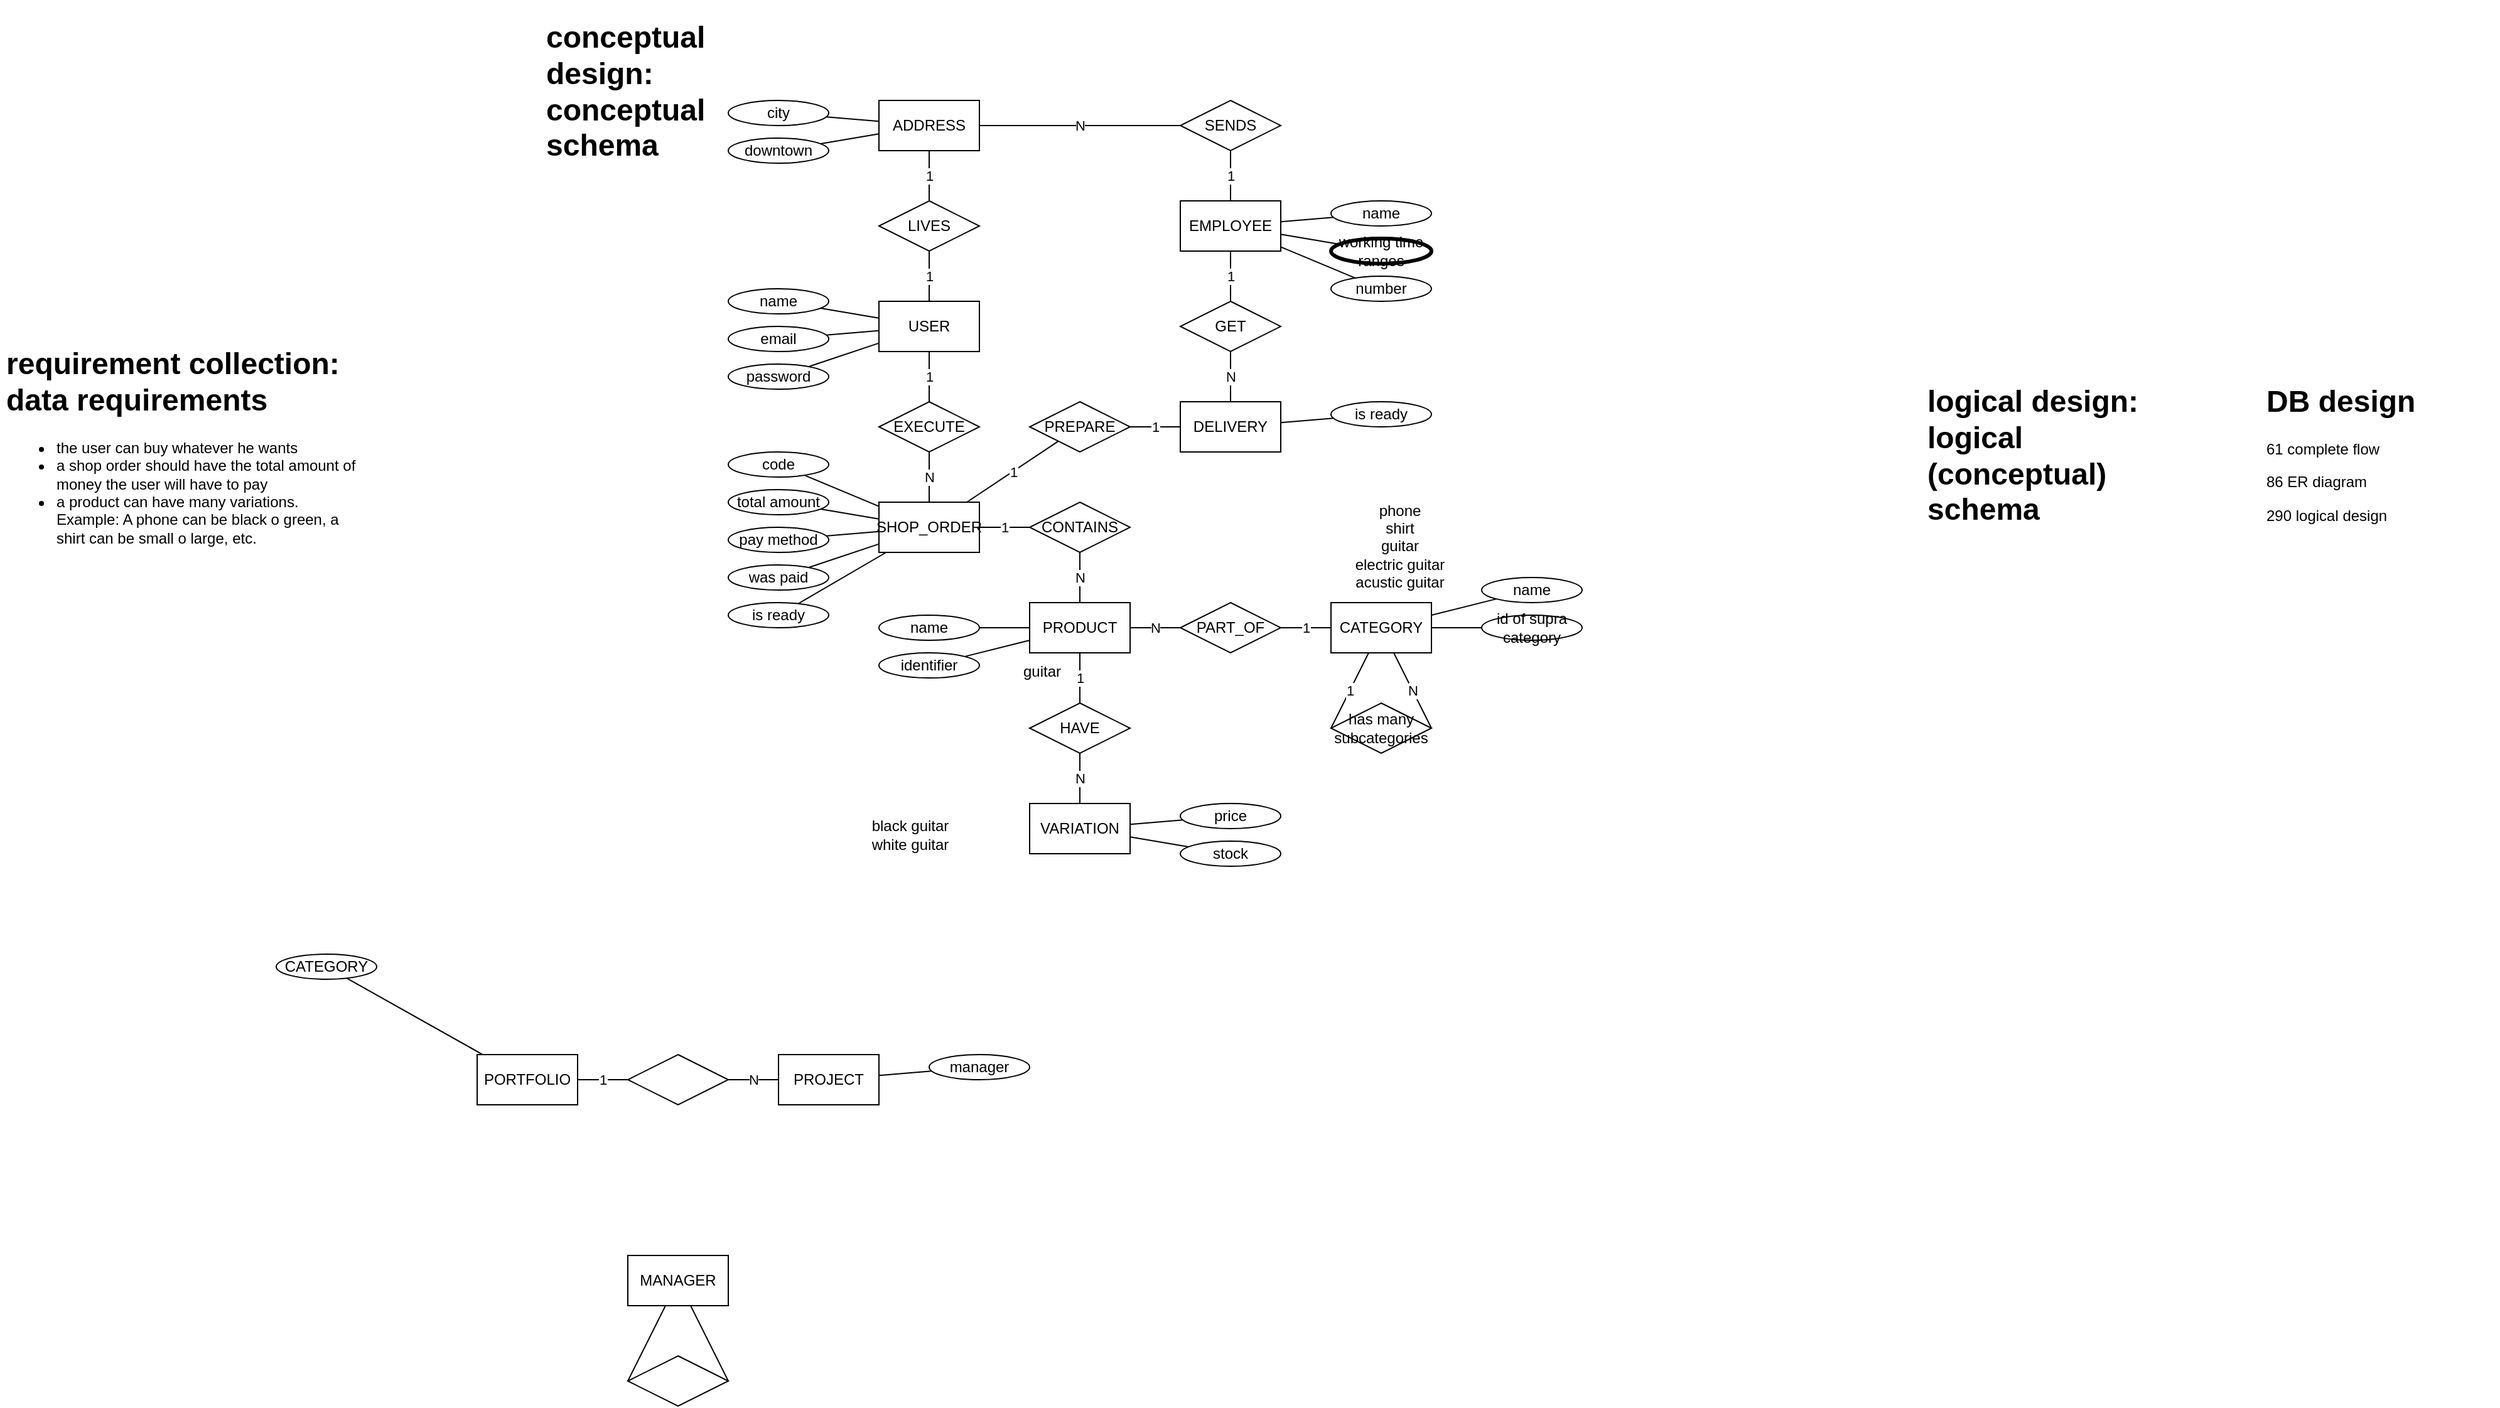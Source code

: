 <mxfile version="21.6.8" type="github">
  <diagram name="Página-1" id="JWLegUShalc6kZQy0lzp">
    <mxGraphModel dx="2048" dy="613" grid="1" gridSize="10" guides="1" tooltips="1" connect="1" arrows="1" fold="1" page="1" pageScale="1" pageWidth="827" pageHeight="1169" math="0" shadow="0">
      <root>
        <mxCell id="0" />
        <mxCell id="1" parent="0" />
        <mxCell id="gmeZCnRy89goh0qp2zQo-31" value="N" style="rounded=0;orthogonalLoop=1;jettySize=auto;html=1;startArrow=none;startFill=0;endArrow=none;endFill=0;" parent="1" source="gmeZCnRy89goh0qp2zQo-30" target="gmeZCnRy89goh0qp2zQo-18" edge="1">
          <mxGeometry relative="1" as="geometry" />
        </mxCell>
        <mxCell id="gmeZCnRy89goh0qp2zQo-2" value="USER" style="rounded=0;whiteSpace=wrap;html=1;" parent="1" vertex="1">
          <mxGeometry x="160" y="480" width="80" height="40" as="geometry" />
        </mxCell>
        <mxCell id="gmeZCnRy89goh0qp2zQo-7" value="&lt;h1&gt;DB design&lt;/h1&gt;&lt;p&gt;61 complete flow&lt;/p&gt;&lt;p&gt;86 ER diagram&lt;/p&gt;&lt;p&gt;290 logical design&lt;/p&gt;" style="text;html=1;strokeColor=none;fillColor=none;spacing=5;spacingTop=-20;whiteSpace=wrap;overflow=hidden;rounded=0;" parent="1" vertex="1">
          <mxGeometry x="1260" y="540" width="190" height="120" as="geometry" />
        </mxCell>
        <mxCell id="gmeZCnRy89goh0qp2zQo-8" value="&lt;h1&gt;conceptual design: conceptual schema&lt;/h1&gt;&lt;p&gt;Lorem ipsum dolor sit amet, consectetur adipisicing elit, sed do eiusmod tempor incididunt ut labore et dolore magna aliqua.&lt;/p&gt;" style="text;html=1;strokeColor=none;fillColor=none;spacing=5;spacingTop=-20;whiteSpace=wrap;overflow=hidden;rounded=0;" parent="1" vertex="1">
          <mxGeometry x="-110" y="250" width="190" height="120" as="geometry" />
        </mxCell>
        <mxCell id="gmeZCnRy89goh0qp2zQo-9" value="&lt;h1&gt;requirement collection: data requirements&lt;/h1&gt;&lt;ul&gt;&lt;li&gt;&lt;span style=&quot;background-color: initial;&quot;&gt;the user can buy whatever he wants&lt;/span&gt;&lt;/li&gt;&lt;li&gt;&lt;span style=&quot;background-color: initial;&quot;&gt;a shop order should have the total amount of money the user will have to pay&lt;/span&gt;&lt;/li&gt;&lt;li&gt;&lt;span style=&quot;background-color: initial;&quot;&gt;a product can have many variations. Example: A phone can be black o green, a shirt can be small o large, etc.&lt;/span&gt;&lt;/li&gt;&lt;/ul&gt;" style="text;html=1;strokeColor=none;fillColor=none;spacing=5;spacingTop=-20;whiteSpace=wrap;overflow=hidden;rounded=0;" parent="1" vertex="1">
          <mxGeometry x="-540" y="510" width="290" height="200" as="geometry" />
        </mxCell>
        <mxCell id="gmeZCnRy89goh0qp2zQo-11" value="&lt;h1&gt;logical design: logical (conceptual) schema&lt;/h1&gt;&lt;p&gt;Lorem ipsum dolor sit amet, consectetur adipisicing elit, sed do eiusmod tempor incididunt ut labore et dolore magna aliqua.&lt;/p&gt;" style="text;html=1;strokeColor=none;fillColor=none;spacing=5;spacingTop=-20;whiteSpace=wrap;overflow=hidden;rounded=0;" parent="1" vertex="1">
          <mxGeometry x="990" y="540" width="190" height="120" as="geometry" />
        </mxCell>
        <mxCell id="gmeZCnRy89goh0qp2zQo-15" style="rounded=0;orthogonalLoop=1;jettySize=auto;html=1;endArrow=none;endFill=0;" parent="1" source="gmeZCnRy89goh0qp2zQo-14" target="gmeZCnRy89goh0qp2zQo-2" edge="1">
          <mxGeometry relative="1" as="geometry" />
        </mxCell>
        <mxCell id="gmeZCnRy89goh0qp2zQo-14" value="name" style="ellipse;whiteSpace=wrap;html=1;" parent="1" vertex="1">
          <mxGeometry x="40" y="470" width="80" height="20" as="geometry" />
        </mxCell>
        <mxCell id="gmeZCnRy89goh0qp2zQo-24" style="rounded=0;orthogonalLoop=1;jettySize=auto;html=1;endArrow=none;endFill=0;" parent="1" source="gmeZCnRy89goh0qp2zQo-16" target="gmeZCnRy89goh0qp2zQo-2" edge="1">
          <mxGeometry relative="1" as="geometry" />
        </mxCell>
        <mxCell id="gmeZCnRy89goh0qp2zQo-16" value="email" style="ellipse;whiteSpace=wrap;html=1;" parent="1" vertex="1">
          <mxGeometry x="40" y="500" width="80" height="20" as="geometry" />
        </mxCell>
        <mxCell id="gmeZCnRy89goh0qp2zQo-21" value="1" style="rounded=0;orthogonalLoop=1;jettySize=auto;html=1;endArrow=none;endFill=0;" parent="1" source="gmeZCnRy89goh0qp2zQo-18" target="gmeZCnRy89goh0qp2zQo-19" edge="1">
          <mxGeometry relative="1" as="geometry" />
        </mxCell>
        <mxCell id="u9vqp3SSJvQ1Rymgl-xH-68" value="1" style="rounded=0;orthogonalLoop=1;jettySize=auto;html=1;endArrow=none;endFill=0;" edge="1" parent="1" source="gmeZCnRy89goh0qp2zQo-18" target="u9vqp3SSJvQ1Rymgl-xH-67">
          <mxGeometry relative="1" as="geometry" />
        </mxCell>
        <mxCell id="gmeZCnRy89goh0qp2zQo-18" value="SHOP_ORDER" style="rounded=0;whiteSpace=wrap;html=1;" parent="1" vertex="1">
          <mxGeometry x="160" y="640" width="80" height="40" as="geometry" />
        </mxCell>
        <mxCell id="gmeZCnRy89goh0qp2zQo-22" value="N" style="rounded=0;orthogonalLoop=1;jettySize=auto;html=1;endArrow=none;endFill=0;" parent="1" source="gmeZCnRy89goh0qp2zQo-19" target="gmeZCnRy89goh0qp2zQo-26" edge="1">
          <mxGeometry relative="1" as="geometry" />
        </mxCell>
        <mxCell id="gmeZCnRy89goh0qp2zQo-19" value="CONTAINS" style="rhombus;whiteSpace=wrap;html=1;" parent="1" vertex="1">
          <mxGeometry x="280" y="640" width="80" height="40" as="geometry" />
        </mxCell>
        <mxCell id="gmeZCnRy89goh0qp2zQo-25" value="N" style="rounded=0;orthogonalLoop=1;jettySize=auto;html=1;endArrow=none;endFill=0;" parent="1" source="gmeZCnRy89goh0qp2zQo-26" target="gmeZCnRy89goh0qp2zQo-28" edge="1">
          <mxGeometry relative="1" as="geometry" />
        </mxCell>
        <mxCell id="u9vqp3SSJvQ1Rymgl-xH-17" value="N" style="rounded=0;orthogonalLoop=1;jettySize=auto;html=1;endArrow=none;endFill=0;" edge="1" parent="1" source="u9vqp3SSJvQ1Rymgl-xH-18" target="u9vqp3SSJvQ1Rymgl-xH-16">
          <mxGeometry relative="1" as="geometry" />
        </mxCell>
        <mxCell id="gmeZCnRy89goh0qp2zQo-26" value="PRODUCT" style="rounded=0;whiteSpace=wrap;html=1;" parent="1" vertex="1">
          <mxGeometry x="280" y="720" width="80" height="40" as="geometry" />
        </mxCell>
        <mxCell id="gmeZCnRy89goh0qp2zQo-27" value="1" style="rounded=0;orthogonalLoop=1;jettySize=auto;html=1;endArrow=none;endFill=0;" parent="1" source="gmeZCnRy89goh0qp2zQo-28" target="gmeZCnRy89goh0qp2zQo-29" edge="1">
          <mxGeometry relative="1" as="geometry" />
        </mxCell>
        <mxCell id="gmeZCnRy89goh0qp2zQo-28" value="PART_OF" style="rhombus;whiteSpace=wrap;html=1;" parent="1" vertex="1">
          <mxGeometry x="400" y="720" width="80" height="40" as="geometry" />
        </mxCell>
        <mxCell id="gmeZCnRy89goh0qp2zQo-29" value="CATEGORY" style="rounded=0;whiteSpace=wrap;html=1;" parent="1" vertex="1">
          <mxGeometry x="520" y="720" width="80" height="40" as="geometry" />
        </mxCell>
        <mxCell id="gmeZCnRy89goh0qp2zQo-32" value="1" style="rounded=0;orthogonalLoop=1;jettySize=auto;html=1;startArrow=none;startFill=0;endArrow=none;endFill=0;" parent="1" source="gmeZCnRy89goh0qp2zQo-2" target="gmeZCnRy89goh0qp2zQo-30" edge="1">
          <mxGeometry relative="1" as="geometry">
            <mxPoint x="132" y="520" as="sourcePoint" />
            <mxPoint x="208" y="650" as="targetPoint" />
          </mxGeometry>
        </mxCell>
        <mxCell id="gmeZCnRy89goh0qp2zQo-30" value="EXECUTE" style="rhombus;whiteSpace=wrap;html=1;" parent="1" vertex="1">
          <mxGeometry x="160" y="560" width="80" height="40" as="geometry" />
        </mxCell>
        <mxCell id="u9vqp3SSJvQ1Rymgl-xH-2" value="1" style="rounded=0;orthogonalLoop=1;jettySize=auto;html=1;endArrow=none;endFill=0;exitX=0;exitY=0.5;exitDx=0;exitDy=0;" edge="1" parent="1" source="u9vqp3SSJvQ1Rymgl-xH-1" target="gmeZCnRy89goh0qp2zQo-29">
          <mxGeometry relative="1" as="geometry" />
        </mxCell>
        <mxCell id="u9vqp3SSJvQ1Rymgl-xH-3" value="N" style="rounded=0;orthogonalLoop=1;jettySize=auto;html=1;endArrow=none;endFill=0;exitX=1;exitY=0.5;exitDx=0;exitDy=0;" edge="1" parent="1" source="u9vqp3SSJvQ1Rymgl-xH-1" target="gmeZCnRy89goh0qp2zQo-29">
          <mxGeometry relative="1" as="geometry" />
        </mxCell>
        <mxCell id="u9vqp3SSJvQ1Rymgl-xH-1" value="has many subcategories" style="rhombus;whiteSpace=wrap;html=1;" vertex="1" parent="1">
          <mxGeometry x="520" y="800" width="80" height="40" as="geometry" />
        </mxCell>
        <mxCell id="u9vqp3SSJvQ1Rymgl-xH-4" value="code" style="ellipse;whiteSpace=wrap;html=1;" vertex="1" parent="1">
          <mxGeometry x="40" y="600" width="80" height="20" as="geometry" />
        </mxCell>
        <mxCell id="u9vqp3SSJvQ1Rymgl-xH-5" style="rounded=0;orthogonalLoop=1;jettySize=auto;html=1;endArrow=none;endFill=0;" edge="1" parent="1" source="u9vqp3SSJvQ1Rymgl-xH-4" target="gmeZCnRy89goh0qp2zQo-18">
          <mxGeometry relative="1" as="geometry">
            <mxPoint x="44" y="539" as="sourcePoint" />
            <mxPoint x="90" y="523" as="targetPoint" />
          </mxGeometry>
        </mxCell>
        <mxCell id="u9vqp3SSJvQ1Rymgl-xH-6" value="name" style="ellipse;whiteSpace=wrap;html=1;" vertex="1" parent="1">
          <mxGeometry x="160" y="730" width="80" height="20" as="geometry" />
        </mxCell>
        <mxCell id="u9vqp3SSJvQ1Rymgl-xH-7" style="rounded=0;orthogonalLoop=1;jettySize=auto;html=1;endArrow=none;endFill=0;" edge="1" parent="1" source="u9vqp3SSJvQ1Rymgl-xH-6" target="gmeZCnRy89goh0qp2zQo-26">
          <mxGeometry relative="1" as="geometry">
            <mxPoint x="78" y="694" as="sourcePoint" />
            <mxPoint x="170" y="677" as="targetPoint" />
          </mxGeometry>
        </mxCell>
        <mxCell id="u9vqp3SSJvQ1Rymgl-xH-11" style="rounded=0;orthogonalLoop=1;jettySize=auto;html=1;endArrow=none;endFill=0;" edge="1" parent="1" source="u9vqp3SSJvQ1Rymgl-xH-12" target="gmeZCnRy89goh0qp2zQo-18">
          <mxGeometry relative="1" as="geometry">
            <mxPoint x="170" y="667" as="targetPoint" />
          </mxGeometry>
        </mxCell>
        <mxCell id="u9vqp3SSJvQ1Rymgl-xH-12" value="total amount" style="ellipse;whiteSpace=wrap;html=1;" vertex="1" parent="1">
          <mxGeometry x="40" y="630" width="80" height="20" as="geometry" />
        </mxCell>
        <mxCell id="u9vqp3SSJvQ1Rymgl-xH-13" style="rounded=0;orthogonalLoop=1;jettySize=auto;html=1;endArrow=none;endFill=0;" edge="1" parent="1" source="u9vqp3SSJvQ1Rymgl-xH-14" target="gmeZCnRy89goh0qp2zQo-18">
          <mxGeometry relative="1" as="geometry">
            <mxPoint x="170" y="707" as="targetPoint" />
          </mxGeometry>
        </mxCell>
        <mxCell id="u9vqp3SSJvQ1Rymgl-xH-14" value="pay method" style="ellipse;whiteSpace=wrap;html=1;" vertex="1" parent="1">
          <mxGeometry x="40" y="660" width="80" height="20" as="geometry" />
        </mxCell>
        <mxCell id="u9vqp3SSJvQ1Rymgl-xH-16" value="VARIATION" style="rounded=0;whiteSpace=wrap;html=1;" vertex="1" parent="1">
          <mxGeometry x="280" y="880" width="80" height="40" as="geometry" />
        </mxCell>
        <mxCell id="u9vqp3SSJvQ1Rymgl-xH-19" value="1" style="rounded=0;orthogonalLoop=1;jettySize=auto;html=1;endArrow=none;endFill=0;" edge="1" parent="1" source="gmeZCnRy89goh0qp2zQo-26" target="u9vqp3SSJvQ1Rymgl-xH-18">
          <mxGeometry relative="1" as="geometry">
            <mxPoint x="330" y="760" as="sourcePoint" />
            <mxPoint x="390" y="880" as="targetPoint" />
          </mxGeometry>
        </mxCell>
        <mxCell id="u9vqp3SSJvQ1Rymgl-xH-18" value="HAVE" style="rhombus;whiteSpace=wrap;html=1;" vertex="1" parent="1">
          <mxGeometry x="280" y="800" width="80" height="40" as="geometry" />
        </mxCell>
        <mxCell id="u9vqp3SSJvQ1Rymgl-xH-21" style="rounded=0;orthogonalLoop=1;jettySize=auto;html=1;endArrow=none;endFill=0;" edge="1" parent="1" source="u9vqp3SSJvQ1Rymgl-xH-20" target="gmeZCnRy89goh0qp2zQo-26">
          <mxGeometry relative="1" as="geometry" />
        </mxCell>
        <mxCell id="u9vqp3SSJvQ1Rymgl-xH-20" value="identifier" style="ellipse;whiteSpace=wrap;html=1;" vertex="1" parent="1">
          <mxGeometry x="160" y="760" width="80" height="20" as="geometry" />
        </mxCell>
        <mxCell id="u9vqp3SSJvQ1Rymgl-xH-22" value="price" style="ellipse;whiteSpace=wrap;html=1;" vertex="1" parent="1">
          <mxGeometry x="400" y="880" width="80" height="20" as="geometry" />
        </mxCell>
        <mxCell id="u9vqp3SSJvQ1Rymgl-xH-23" style="rounded=0;orthogonalLoop=1;jettySize=auto;html=1;endArrow=none;endFill=0;" edge="1" parent="1" source="u9vqp3SSJvQ1Rymgl-xH-22" target="u9vqp3SSJvQ1Rymgl-xH-16">
          <mxGeometry relative="1" as="geometry">
            <mxPoint x="128" y="864" as="sourcePoint" />
            <mxPoint x="330" y="910" as="targetPoint" />
          </mxGeometry>
        </mxCell>
        <mxCell id="u9vqp3SSJvQ1Rymgl-xH-25" value="name" style="ellipse;whiteSpace=wrap;html=1;" vertex="1" parent="1">
          <mxGeometry x="640" y="700" width="80" height="20" as="geometry" />
        </mxCell>
        <mxCell id="u9vqp3SSJvQ1Rymgl-xH-26" style="rounded=0;orthogonalLoop=1;jettySize=auto;html=1;endArrow=none;endFill=0;" edge="1" parent="1" source="u9vqp3SSJvQ1Rymgl-xH-25" target="gmeZCnRy89goh0qp2zQo-29">
          <mxGeometry relative="1" as="geometry">
            <mxPoint x="558" y="684" as="sourcePoint" />
            <mxPoint x="760" y="730" as="targetPoint" />
          </mxGeometry>
        </mxCell>
        <mxCell id="u9vqp3SSJvQ1Rymgl-xH-27" value="id of supra category" style="ellipse;whiteSpace=wrap;html=1;" vertex="1" parent="1">
          <mxGeometry x="640" y="730" width="80" height="20" as="geometry" />
        </mxCell>
        <mxCell id="u9vqp3SSJvQ1Rymgl-xH-28" style="rounded=0;orthogonalLoop=1;jettySize=auto;html=1;endArrow=none;endFill=0;" edge="1" parent="1" source="u9vqp3SSJvQ1Rymgl-xH-27" target="gmeZCnRy89goh0qp2zQo-29">
          <mxGeometry relative="1" as="geometry">
            <mxPoint x="558" y="714" as="sourcePoint" />
            <mxPoint x="600" y="760" as="targetPoint" />
          </mxGeometry>
        </mxCell>
        <mxCell id="u9vqp3SSJvQ1Rymgl-xH-31" value="phone&lt;br&gt;shirt&lt;br&gt;guitar&lt;br&gt;electric guitar&lt;br&gt;acustic guitar" style="text;html=1;strokeColor=none;fillColor=none;align=center;verticalAlign=middle;whiteSpace=wrap;rounded=0;" vertex="1" parent="1">
          <mxGeometry x="510" y="660" width="130" height="30" as="geometry" />
        </mxCell>
        <mxCell id="u9vqp3SSJvQ1Rymgl-xH-33" value="guitar" style="text;html=1;strokeColor=none;fillColor=none;align=center;verticalAlign=middle;whiteSpace=wrap;rounded=0;" vertex="1" parent="1">
          <mxGeometry x="260" y="760" width="60" height="30" as="geometry" />
        </mxCell>
        <mxCell id="u9vqp3SSJvQ1Rymgl-xH-34" value="black guitar&lt;br&gt;white guitar" style="text;html=1;strokeColor=none;fillColor=none;align=center;verticalAlign=middle;whiteSpace=wrap;rounded=0;" vertex="1" parent="1">
          <mxGeometry x="140" y="890" width="90" height="30" as="geometry" />
        </mxCell>
        <mxCell id="u9vqp3SSJvQ1Rymgl-xH-48" style="rounded=0;orthogonalLoop=1;jettySize=auto;html=1;endArrow=none;endFill=0;" edge="1" parent="1" source="u9vqp3SSJvQ1Rymgl-xH-35" target="u9vqp3SSJvQ1Rymgl-xH-47">
          <mxGeometry relative="1" as="geometry" />
        </mxCell>
        <mxCell id="u9vqp3SSJvQ1Rymgl-xH-35" value="PROJECT" style="rounded=0;whiteSpace=wrap;html=1;" vertex="1" parent="1">
          <mxGeometry x="80" y="1080" width="80" height="40" as="geometry" />
        </mxCell>
        <mxCell id="u9vqp3SSJvQ1Rymgl-xH-36" value="PORTFOLIO" style="rounded=0;whiteSpace=wrap;html=1;" vertex="1" parent="1">
          <mxGeometry x="-160" y="1080" width="80" height="40" as="geometry" />
        </mxCell>
        <mxCell id="u9vqp3SSJvQ1Rymgl-xH-38" value="1" style="rounded=0;orthogonalLoop=1;jettySize=auto;html=1;endArrow=none;endFill=0;" edge="1" parent="1" source="u9vqp3SSJvQ1Rymgl-xH-37" target="u9vqp3SSJvQ1Rymgl-xH-36">
          <mxGeometry relative="1" as="geometry" />
        </mxCell>
        <mxCell id="u9vqp3SSJvQ1Rymgl-xH-39" value="N" style="rounded=0;orthogonalLoop=1;jettySize=auto;html=1;endArrow=none;endFill=0;" edge="1" parent="1" source="u9vqp3SSJvQ1Rymgl-xH-37" target="u9vqp3SSJvQ1Rymgl-xH-35">
          <mxGeometry relative="1" as="geometry" />
        </mxCell>
        <mxCell id="u9vqp3SSJvQ1Rymgl-xH-37" value="" style="rhombus;whiteSpace=wrap;html=1;" vertex="1" parent="1">
          <mxGeometry x="-40" y="1080" width="80" height="40" as="geometry" />
        </mxCell>
        <mxCell id="u9vqp3SSJvQ1Rymgl-xH-40" value="MANAGER" style="rounded=0;whiteSpace=wrap;html=1;" vertex="1" parent="1">
          <mxGeometry x="-40" y="1240" width="80" height="40" as="geometry" />
        </mxCell>
        <mxCell id="u9vqp3SSJvQ1Rymgl-xH-45" style="rounded=0;orthogonalLoop=1;jettySize=auto;html=1;endArrow=none;endFill=0;exitX=0;exitY=0.5;exitDx=0;exitDy=0;" edge="1" parent="1" source="u9vqp3SSJvQ1Rymgl-xH-44" target="u9vqp3SSJvQ1Rymgl-xH-40">
          <mxGeometry relative="1" as="geometry" />
        </mxCell>
        <mxCell id="u9vqp3SSJvQ1Rymgl-xH-46" style="rounded=0;orthogonalLoop=1;jettySize=auto;html=1;endArrow=none;endFill=0;exitX=1;exitY=0.5;exitDx=0;exitDy=0;" edge="1" parent="1" source="u9vqp3SSJvQ1Rymgl-xH-44" target="u9vqp3SSJvQ1Rymgl-xH-40">
          <mxGeometry relative="1" as="geometry" />
        </mxCell>
        <mxCell id="u9vqp3SSJvQ1Rymgl-xH-44" value="" style="rhombus;whiteSpace=wrap;html=1;" vertex="1" parent="1">
          <mxGeometry x="-40" y="1320" width="80" height="40" as="geometry" />
        </mxCell>
        <mxCell id="u9vqp3SSJvQ1Rymgl-xH-47" value="manager" style="ellipse;whiteSpace=wrap;html=1;" vertex="1" parent="1">
          <mxGeometry x="200" y="1080" width="80" height="20" as="geometry" />
        </mxCell>
        <mxCell id="u9vqp3SSJvQ1Rymgl-xH-50" style="rounded=0;orthogonalLoop=1;jettySize=auto;html=1;endArrow=none;endFill=0;" edge="1" parent="1" source="u9vqp3SSJvQ1Rymgl-xH-49" target="u9vqp3SSJvQ1Rymgl-xH-36">
          <mxGeometry relative="1" as="geometry" />
        </mxCell>
        <mxCell id="u9vqp3SSJvQ1Rymgl-xH-49" value="CATEGORY" style="ellipse;whiteSpace=wrap;html=1;" vertex="1" parent="1">
          <mxGeometry x="-320" y="1000" width="80" height="20" as="geometry" />
        </mxCell>
        <mxCell id="u9vqp3SSJvQ1Rymgl-xH-54" style="rounded=0;orthogonalLoop=1;jettySize=auto;html=1;endArrow=none;endFill=0;" edge="1" parent="1" source="u9vqp3SSJvQ1Rymgl-xH-55" target="u9vqp3SSJvQ1Rymgl-xH-60">
          <mxGeometry relative="1" as="geometry">
            <mxPoint x="656.0" y="592.0" as="targetPoint" />
          </mxGeometry>
        </mxCell>
        <mxCell id="u9vqp3SSJvQ1Rymgl-xH-55" value="city" style="ellipse;whiteSpace=wrap;html=1;" vertex="1" parent="1">
          <mxGeometry x="40" y="320" width="80" height="20" as="geometry" />
        </mxCell>
        <mxCell id="u9vqp3SSJvQ1Rymgl-xH-57" style="rounded=0;orthogonalLoop=1;jettySize=auto;html=1;endArrow=none;endFill=0;" edge="1" parent="1" source="u9vqp3SSJvQ1Rymgl-xH-56" target="u9vqp3SSJvQ1Rymgl-xH-60">
          <mxGeometry relative="1" as="geometry">
            <mxPoint x="642.053" y="596.838" as="targetPoint" />
          </mxGeometry>
        </mxCell>
        <mxCell id="u9vqp3SSJvQ1Rymgl-xH-56" value="downtown" style="ellipse;whiteSpace=wrap;html=1;" vertex="1" parent="1">
          <mxGeometry x="40" y="350" width="80" height="20" as="geometry" />
        </mxCell>
        <mxCell id="u9vqp3SSJvQ1Rymgl-xH-82" value="1" style="rounded=0;orthogonalLoop=1;jettySize=auto;html=1;endArrow=none;endFill=0;" edge="1" parent="1" source="u9vqp3SSJvQ1Rymgl-xH-58" target="u9vqp3SSJvQ1Rymgl-xH-76">
          <mxGeometry relative="1" as="geometry" />
        </mxCell>
        <mxCell id="u9vqp3SSJvQ1Rymgl-xH-83" value="N" style="rounded=0;orthogonalLoop=1;jettySize=auto;html=1;endArrow=none;endFill=0;" edge="1" parent="1" source="u9vqp3SSJvQ1Rymgl-xH-58" target="u9vqp3SSJvQ1Rymgl-xH-60">
          <mxGeometry relative="1" as="geometry" />
        </mxCell>
        <mxCell id="u9vqp3SSJvQ1Rymgl-xH-58" value="SENDS" style="rhombus;whiteSpace=wrap;html=1;" vertex="1" parent="1">
          <mxGeometry x="400" y="320" width="80" height="40" as="geometry" />
        </mxCell>
        <mxCell id="u9vqp3SSJvQ1Rymgl-xH-60" value="ADDRESS" style="rounded=0;whiteSpace=wrap;html=1;" vertex="1" parent="1">
          <mxGeometry x="160" y="320" width="80" height="40" as="geometry" />
        </mxCell>
        <mxCell id="u9vqp3SSJvQ1Rymgl-xH-63" value="1" style="rounded=0;orthogonalLoop=1;jettySize=auto;html=1;endArrow=none;endFill=0;" edge="1" parent="1" source="u9vqp3SSJvQ1Rymgl-xH-62" target="gmeZCnRy89goh0qp2zQo-2">
          <mxGeometry relative="1" as="geometry" />
        </mxCell>
        <mxCell id="u9vqp3SSJvQ1Rymgl-xH-64" value="1" style="rounded=0;orthogonalLoop=1;jettySize=auto;html=1;endArrow=none;endFill=0;" edge="1" parent="1" source="u9vqp3SSJvQ1Rymgl-xH-62" target="u9vqp3SSJvQ1Rymgl-xH-60">
          <mxGeometry relative="1" as="geometry" />
        </mxCell>
        <mxCell id="u9vqp3SSJvQ1Rymgl-xH-62" value="LIVES" style="rhombus;whiteSpace=wrap;html=1;" vertex="1" parent="1">
          <mxGeometry x="160" y="400" width="80" height="40" as="geometry" />
        </mxCell>
        <mxCell id="u9vqp3SSJvQ1Rymgl-xH-78" value="1" style="rounded=0;orthogonalLoop=1;jettySize=auto;html=1;endArrow=none;endFill=0;" edge="1" parent="1" source="u9vqp3SSJvQ1Rymgl-xH-77" target="u9vqp3SSJvQ1Rymgl-xH-76">
          <mxGeometry relative="1" as="geometry" />
        </mxCell>
        <mxCell id="u9vqp3SSJvQ1Rymgl-xH-65" value="DELIVERY" style="rounded=0;whiteSpace=wrap;html=1;" vertex="1" parent="1">
          <mxGeometry x="400" y="560" width="80" height="40" as="geometry" />
        </mxCell>
        <mxCell id="u9vqp3SSJvQ1Rymgl-xH-69" value="1" style="rounded=0;orthogonalLoop=1;jettySize=auto;html=1;endArrow=none;endFill=0;" edge="1" parent="1" source="u9vqp3SSJvQ1Rymgl-xH-67" target="u9vqp3SSJvQ1Rymgl-xH-65">
          <mxGeometry relative="1" as="geometry" />
        </mxCell>
        <mxCell id="u9vqp3SSJvQ1Rymgl-xH-67" value="PREPARE" style="rhombus;whiteSpace=wrap;html=1;" vertex="1" parent="1">
          <mxGeometry x="280" y="560" width="80" height="40" as="geometry" />
        </mxCell>
        <mxCell id="u9vqp3SSJvQ1Rymgl-xH-71" style="rounded=0;orthogonalLoop=1;jettySize=auto;html=1;endArrow=none;endFill=0;" edge="1" parent="1" source="u9vqp3SSJvQ1Rymgl-xH-70" target="gmeZCnRy89goh0qp2zQo-18">
          <mxGeometry relative="1" as="geometry" />
        </mxCell>
        <mxCell id="u9vqp3SSJvQ1Rymgl-xH-70" value="was paid" style="ellipse;whiteSpace=wrap;html=1;" vertex="1" parent="1">
          <mxGeometry x="40" y="690" width="80" height="20" as="geometry" />
        </mxCell>
        <mxCell id="u9vqp3SSJvQ1Rymgl-xH-72" value="is ready" style="ellipse;whiteSpace=wrap;html=1;" vertex="1" parent="1">
          <mxGeometry x="40" y="720" width="80" height="20" as="geometry" />
        </mxCell>
        <mxCell id="u9vqp3SSJvQ1Rymgl-xH-73" style="rounded=0;orthogonalLoop=1;jettySize=auto;html=1;endArrow=none;endFill=0;" edge="1" parent="1" source="u9vqp3SSJvQ1Rymgl-xH-72" target="gmeZCnRy89goh0qp2zQo-18">
          <mxGeometry relative="1" as="geometry">
            <mxPoint x="106" y="731" as="sourcePoint" />
            <mxPoint x="176" y="690" as="targetPoint" />
          </mxGeometry>
        </mxCell>
        <mxCell id="u9vqp3SSJvQ1Rymgl-xH-74" style="rounded=0;orthogonalLoop=1;jettySize=auto;html=1;endArrow=none;endFill=0;" edge="1" parent="1" source="u9vqp3SSJvQ1Rymgl-xH-75" target="u9vqp3SSJvQ1Rymgl-xH-65">
          <mxGeometry relative="1" as="geometry">
            <mxPoint x="520" y="633" as="targetPoint" />
          </mxGeometry>
        </mxCell>
        <mxCell id="u9vqp3SSJvQ1Rymgl-xH-75" value="is ready" style="ellipse;whiteSpace=wrap;html=1;" vertex="1" parent="1">
          <mxGeometry x="520" y="560" width="80" height="20" as="geometry" />
        </mxCell>
        <mxCell id="u9vqp3SSJvQ1Rymgl-xH-76" value="EMPLOYEE" style="rounded=0;whiteSpace=wrap;html=1;" vertex="1" parent="1">
          <mxGeometry x="400" y="400" width="80" height="40" as="geometry" />
        </mxCell>
        <mxCell id="u9vqp3SSJvQ1Rymgl-xH-79" value="N" style="rounded=0;orthogonalLoop=1;jettySize=auto;html=1;endArrow=none;endFill=0;" edge="1" parent="1" source="u9vqp3SSJvQ1Rymgl-xH-65" target="u9vqp3SSJvQ1Rymgl-xH-77">
          <mxGeometry relative="1" as="geometry">
            <mxPoint x="480" y="580" as="sourcePoint" />
            <mxPoint x="680" y="580" as="targetPoint" />
          </mxGeometry>
        </mxCell>
        <mxCell id="u9vqp3SSJvQ1Rymgl-xH-77" value="GET" style="rhombus;whiteSpace=wrap;html=1;" vertex="1" parent="1">
          <mxGeometry x="400" y="480" width="80" height="40" as="geometry" />
        </mxCell>
        <mxCell id="u9vqp3SSJvQ1Rymgl-xH-84" style="rounded=0;orthogonalLoop=1;jettySize=auto;html=1;endArrow=none;endFill=0;" edge="1" parent="1" source="u9vqp3SSJvQ1Rymgl-xH-85" target="u9vqp3SSJvQ1Rymgl-xH-76">
          <mxGeometry relative="1" as="geometry">
            <mxPoint x="720" y="577" as="targetPoint" />
          </mxGeometry>
        </mxCell>
        <mxCell id="u9vqp3SSJvQ1Rymgl-xH-85" value="name" style="ellipse;whiteSpace=wrap;html=1;" vertex="1" parent="1">
          <mxGeometry x="520" y="400" width="80" height="20" as="geometry" />
        </mxCell>
        <mxCell id="u9vqp3SSJvQ1Rymgl-xH-86" style="rounded=0;orthogonalLoop=1;jettySize=auto;html=1;endArrow=none;endFill=0;" edge="1" parent="1" source="u9vqp3SSJvQ1Rymgl-xH-87" target="u9vqp3SSJvQ1Rymgl-xH-76">
          <mxGeometry relative="1" as="geometry">
            <mxPoint x="720" y="587" as="targetPoint" />
          </mxGeometry>
        </mxCell>
        <mxCell id="u9vqp3SSJvQ1Rymgl-xH-87" value="working time ranges" style="ellipse;whiteSpace=wrap;html=1;strokeColor=default;strokeWidth=3;" vertex="1" parent="1">
          <mxGeometry x="520" y="430" width="80" height="20" as="geometry" />
        </mxCell>
        <mxCell id="u9vqp3SSJvQ1Rymgl-xH-90" value="stock" style="ellipse;whiteSpace=wrap;html=1;" vertex="1" parent="1">
          <mxGeometry x="400" y="910" width="80" height="20" as="geometry" />
        </mxCell>
        <mxCell id="u9vqp3SSJvQ1Rymgl-xH-91" style="rounded=0;orthogonalLoop=1;jettySize=auto;html=1;endArrow=none;endFill=0;" edge="1" parent="1" source="u9vqp3SSJvQ1Rymgl-xH-90" target="u9vqp3SSJvQ1Rymgl-xH-16">
          <mxGeometry relative="1" as="geometry">
            <mxPoint x="412" y="903" as="sourcePoint" />
            <mxPoint x="370" y="907" as="targetPoint" />
          </mxGeometry>
        </mxCell>
        <mxCell id="u9vqp3SSJvQ1Rymgl-xH-92" value="number" style="ellipse;whiteSpace=wrap;html=1;" vertex="1" parent="1">
          <mxGeometry x="520" y="460" width="80" height="20" as="geometry" />
        </mxCell>
        <mxCell id="u9vqp3SSJvQ1Rymgl-xH-93" style="rounded=0;orthogonalLoop=1;jettySize=auto;html=1;endArrow=none;endFill=0;" edge="1" parent="1" source="u9vqp3SSJvQ1Rymgl-xH-92" target="u9vqp3SSJvQ1Rymgl-xH-76">
          <mxGeometry relative="1" as="geometry">
            <mxPoint x="490" y="437" as="targetPoint" />
            <mxPoint x="537" y="445" as="sourcePoint" />
          </mxGeometry>
        </mxCell>
        <mxCell id="u9vqp3SSJvQ1Rymgl-xH-94" style="rounded=0;orthogonalLoop=1;jettySize=auto;html=1;endArrow=none;endFill=0;" edge="1" parent="1" source="u9vqp3SSJvQ1Rymgl-xH-95" target="gmeZCnRy89goh0qp2zQo-2">
          <mxGeometry relative="1" as="geometry">
            <mxPoint x="160" y="533" as="targetPoint" />
          </mxGeometry>
        </mxCell>
        <mxCell id="u9vqp3SSJvQ1Rymgl-xH-95" value="password" style="ellipse;whiteSpace=wrap;html=1;" vertex="1" parent="1">
          <mxGeometry x="40" y="530" width="80" height="20" as="geometry" />
        </mxCell>
      </root>
    </mxGraphModel>
  </diagram>
</mxfile>
